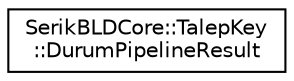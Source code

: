 digraph "Grafiksel Sınıf Hiyerarşisi"
{
 // LATEX_PDF_SIZE
  edge [fontname="Helvetica",fontsize="10",labelfontname="Helvetica",labelfontsize="10"];
  node [fontname="Helvetica",fontsize="10",shape=record];
  rankdir="LR";
  Node0 [label="SerikBLDCore::TalepKey\l::DurumPipelineResult",height=0.2,width=0.4,color="black", fillcolor="white", style="filled",URL="$d4/dfd/struct_serik_b_l_d_core_1_1_talep_key_1_1_durum_pipeline_result.html",tooltip=" "];
}
